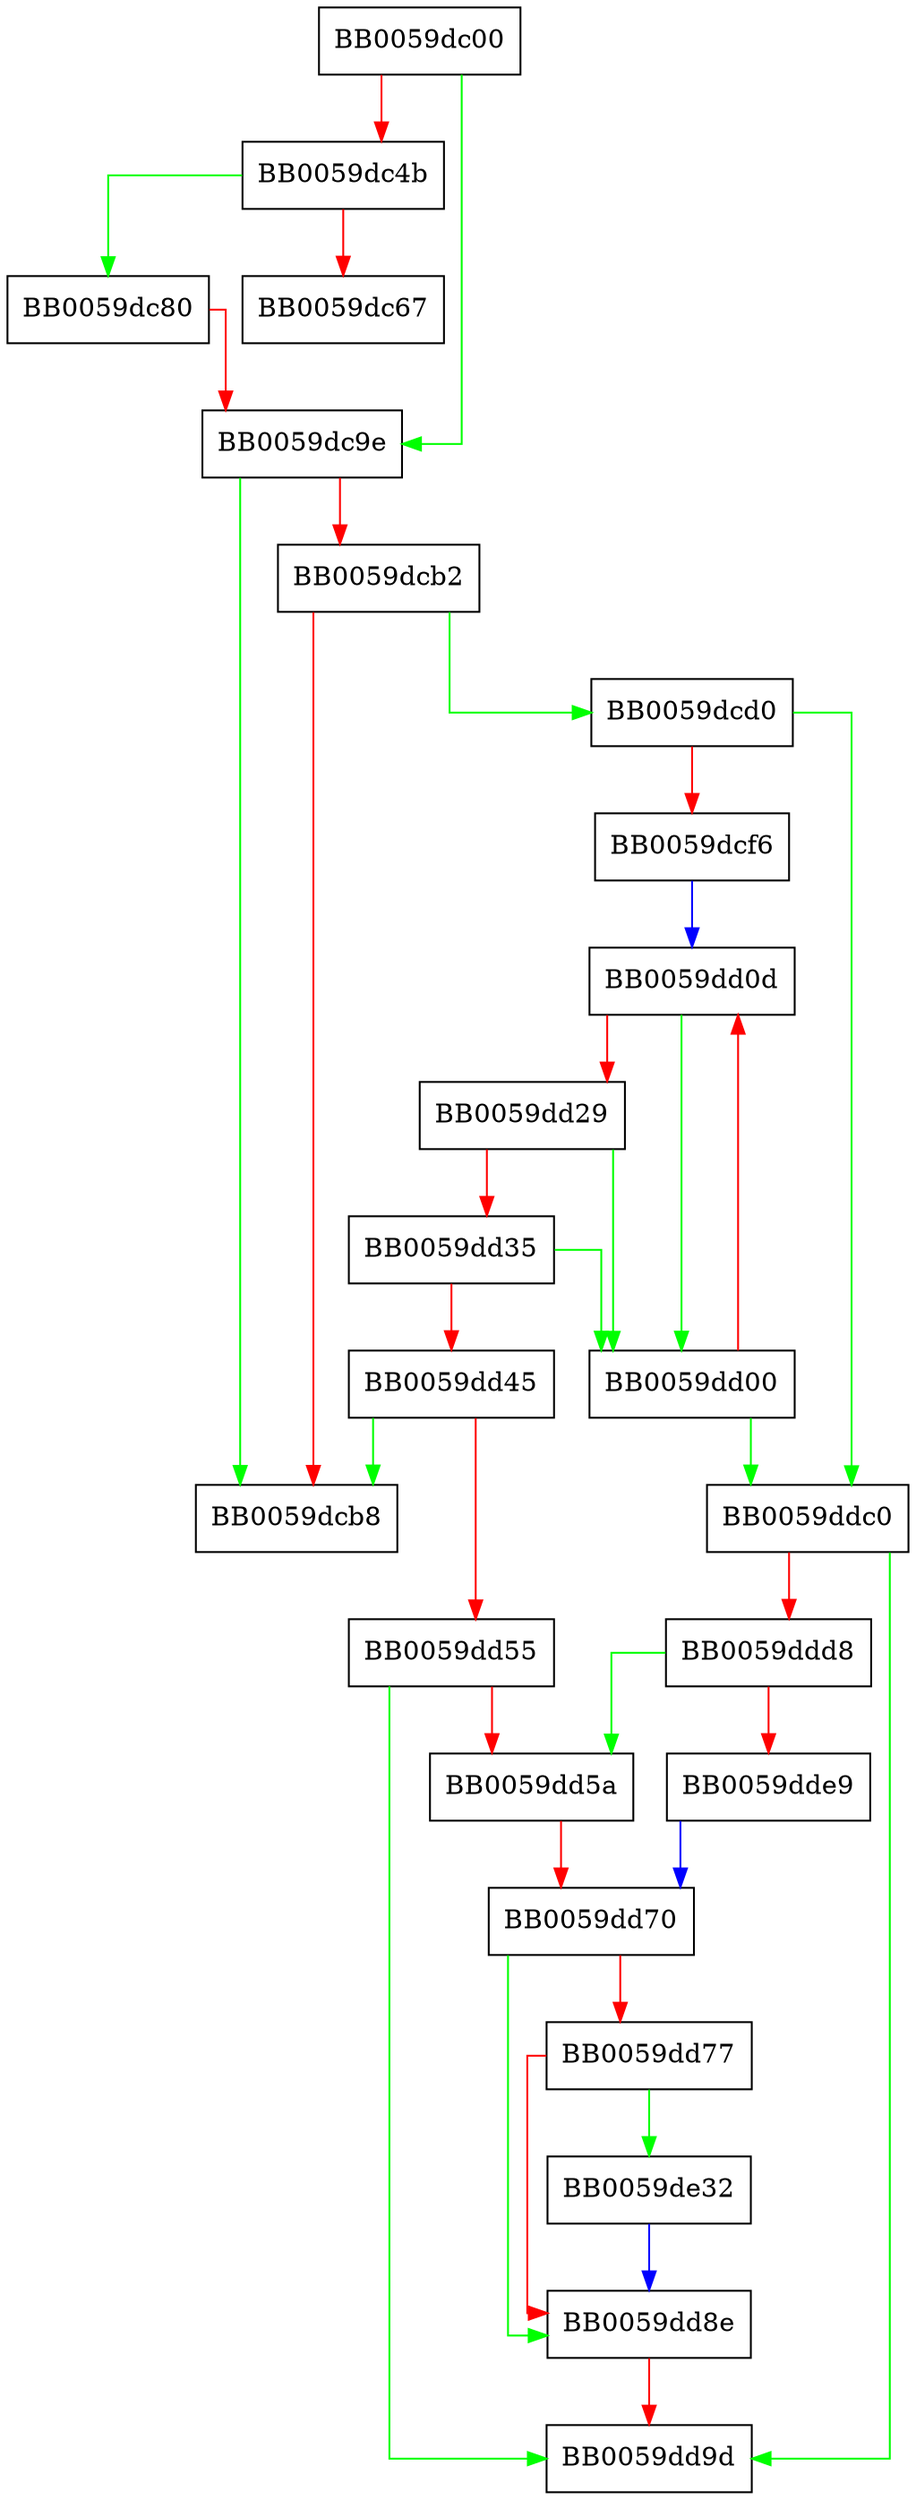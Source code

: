 digraph decoder_construct_pkey {
  node [shape="box"];
  graph [splines=ortho];
  BB0059dc00 -> BB0059dc9e [color="green"];
  BB0059dc00 -> BB0059dc4b [color="red"];
  BB0059dc4b -> BB0059dc80 [color="green"];
  BB0059dc4b -> BB0059dc67 [color="red"];
  BB0059dc80 -> BB0059dc9e [color="red"];
  BB0059dc9e -> BB0059dcb8 [color="green"];
  BB0059dc9e -> BB0059dcb2 [color="red"];
  BB0059dcb2 -> BB0059dcd0 [color="green"];
  BB0059dcb2 -> BB0059dcb8 [color="red"];
  BB0059dcd0 -> BB0059ddc0 [color="green"];
  BB0059dcd0 -> BB0059dcf6 [color="red"];
  BB0059dcf6 -> BB0059dd0d [color="blue"];
  BB0059dd00 -> BB0059ddc0 [color="green"];
  BB0059dd00 -> BB0059dd0d [color="red"];
  BB0059dd0d -> BB0059dd00 [color="green"];
  BB0059dd0d -> BB0059dd29 [color="red"];
  BB0059dd29 -> BB0059dd00 [color="green"];
  BB0059dd29 -> BB0059dd35 [color="red"];
  BB0059dd35 -> BB0059dd00 [color="green"];
  BB0059dd35 -> BB0059dd45 [color="red"];
  BB0059dd45 -> BB0059dcb8 [color="green"];
  BB0059dd45 -> BB0059dd55 [color="red"];
  BB0059dd55 -> BB0059dd9d [color="green"];
  BB0059dd55 -> BB0059dd5a [color="red"];
  BB0059dd5a -> BB0059dd70 [color="red"];
  BB0059dd70 -> BB0059dd8e [color="green"];
  BB0059dd70 -> BB0059dd77 [color="red"];
  BB0059dd77 -> BB0059de32 [color="green"];
  BB0059dd77 -> BB0059dd8e [color="red"];
  BB0059dd8e -> BB0059dd9d [color="red"];
  BB0059ddc0 -> BB0059dd9d [color="green"];
  BB0059ddc0 -> BB0059ddd8 [color="red"];
  BB0059ddd8 -> BB0059dd5a [color="green"];
  BB0059ddd8 -> BB0059dde9 [color="red"];
  BB0059dde9 -> BB0059dd70 [color="blue"];
  BB0059de32 -> BB0059dd8e [color="blue"];
}
